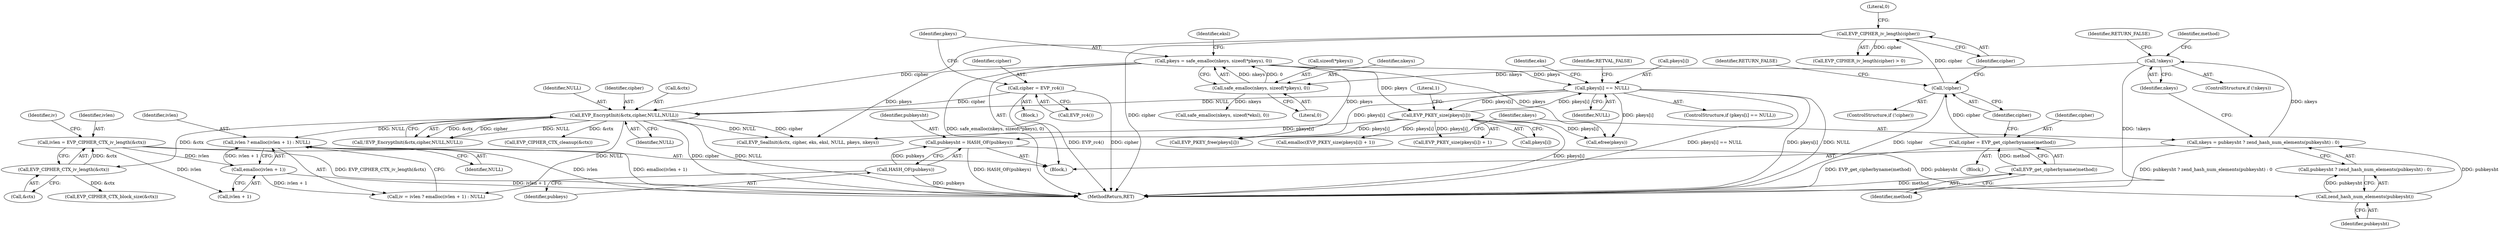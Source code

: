 digraph "0_php_89637c6b41b510c20d262c17483f582f115c66d6@API" {
"1000293" [label="(Call,ivlen ? emalloc(ivlen + 1) : NULL)"];
"1000295" [label="(Call,emalloc(ivlen + 1))"];
"1000286" [label="(Call,ivlen = EVP_CIPHER_CTX_iv_length(&ctx))"];
"1000288" [label="(Call,EVP_CIPHER_CTX_iv_length(&ctx))"];
"1000274" [label="(Call,EVP_EncryptInit(&ctx,cipher,NULL,NULL))"];
"1000177" [label="(Call,cipher = EVP_rc4())"];
"1000170" [label="(Call,EVP_CIPHER_iv_length(cipher))"];
"1000164" [label="(Call,!cipher)"];
"1000159" [label="(Call,cipher = EVP_get_cipherbyname(method))"];
"1000161" [label="(Call,EVP_get_cipherbyname(method))"];
"1000247" [label="(Call,pkeys[i] == NULL)"];
"1000180" [label="(Call,pkeys = safe_emalloc(nkeys, sizeof(*pkeys), 0))"];
"1000182" [label="(Call,safe_emalloc(nkeys, sizeof(*pkeys), 0))"];
"1000152" [label="(Call,!nkeys)"];
"1000144" [label="(Call,nkeys = pubkeysht ? zend_hash_num_elements(pubkeysht) : 0)"];
"1000148" [label="(Call,zend_hash_num_elements(pubkeysht))"];
"1000140" [label="(Call,pubkeysht = HASH_OF(pubkeys))"];
"1000142" [label="(Call,HASH_OF(pubkeys))"];
"1000261" [label="(Call,EVP_PKEY_size(pkeys[i]))"];
"1000278" [label="(Identifier,NULL)"];
"1000146" [label="(Call,pubkeysht ? zend_hash_num_elements(pubkeysht) : 0)"];
"1000178" [label="(Identifier,cipher)"];
"1000314" [label="(Call,EVP_SealInit(&ctx, cipher, eks, eksl, NULL, pkeys, nkeys))"];
"1000287" [label="(Identifier,ivlen)"];
"1000260" [label="(Call,EVP_PKEY_size(pkeys[i]) + 1)"];
"1000181" [label="(Identifier,pkeys)"];
"1000177" [label="(Call,cipher = EVP_rc4())"];
"1000305" [label="(Call,EVP_CIPHER_CTX_block_size(&ctx))"];
"1000279" [label="(Identifier,NULL)"];
"1000171" [label="(Identifier,cipher)"];
"1000155" [label="(Identifier,RETURN_FALSE)"];
"1000145" [label="(Identifier,nkeys)"];
"1000187" [label="(Literal,0)"];
"1000507" [label="(MethodReturn,RET)"];
"1000149" [label="(Identifier,pubkeysht)"];
"1000292" [label="(Identifier,iv)"];
"1000172" [label="(Literal,0)"];
"1000246" [label="(ControlStructure,if (pkeys[i] == NULL))"];
"1000294" [label="(Identifier,ivlen)"];
"1000141" [label="(Identifier,pubkeysht)"];
"1000163" [label="(ControlStructure,if (!cipher))"];
"1000182" [label="(Call,safe_emalloc(nkeys, sizeof(*pkeys), 0))"];
"1000265" [label="(Literal,1)"];
"1000262" [label="(Call,pkeys[i])"];
"1000295" [label="(Call,emalloc(ivlen + 1))"];
"1000162" [label="(Identifier,method)"];
"1000503" [label="(Call,efree(pkeys))"];
"1000257" [label="(Identifier,eks)"];
"1000261" [label="(Call,EVP_PKEY_size(pkeys[i]))"];
"1000251" [label="(Identifier,NULL)"];
"1000190" [label="(Call,safe_emalloc(nkeys, sizeof(*eksl), 0))"];
"1000157" [label="(Identifier,method)"];
"1000160" [label="(Identifier,cipher)"];
"1000148" [label="(Call,zend_hash_num_elements(pubkeysht))"];
"1000144" [label="(Call,nkeys = pubkeysht ? zend_hash_num_elements(pubkeysht) : 0)"];
"1000176" [label="(Block,)"];
"1000152" [label="(Call,!nkeys)"];
"1000153" [label="(Identifier,nkeys)"];
"1000167" [label="(Identifier,RETURN_FALSE)"];
"1000259" [label="(Call,emalloc(EVP_PKEY_size(pkeys[i]) + 1))"];
"1000293" [label="(Call,ivlen ? emalloc(ivlen + 1) : NULL)"];
"1000273" [label="(Call,!EVP_EncryptInit(&ctx,cipher,NULL,NULL))"];
"1000164" [label="(Call,!cipher)"];
"1000486" [label="(Call,EVP_PKEY_free(pkeys[i]))"];
"1000170" [label="(Call,EVP_CIPHER_iv_length(cipher))"];
"1000253" [label="(Identifier,RETVAL_FALSE)"];
"1000299" [label="(Identifier,NULL)"];
"1000248" [label="(Call,pkeys[i])"];
"1000189" [label="(Identifier,eksl)"];
"1000151" [label="(ControlStructure,if (!nkeys))"];
"1000277" [label="(Identifier,cipher)"];
"1000142" [label="(Call,HASH_OF(pubkeys))"];
"1000158" [label="(Block,)"];
"1000143" [label="(Identifier,pubkeys)"];
"1000288" [label="(Call,EVP_CIPHER_CTX_iv_length(&ctx))"];
"1000107" [label="(Block,)"];
"1000247" [label="(Call,pkeys[i] == NULL)"];
"1000291" [label="(Call,iv = ivlen ? emalloc(ivlen + 1) : NULL)"];
"1000180" [label="(Call,pkeys = safe_emalloc(nkeys, sizeof(*pkeys), 0))"];
"1000286" [label="(Call,ivlen = EVP_CIPHER_CTX_iv_length(&ctx))"];
"1000140" [label="(Call,pubkeysht = HASH_OF(pubkeys))"];
"1000296" [label="(Call,ivlen + 1)"];
"1000179" [label="(Call,EVP_rc4())"];
"1000165" [label="(Identifier,cipher)"];
"1000159" [label="(Call,cipher = EVP_get_cipherbyname(method))"];
"1000183" [label="(Identifier,nkeys)"];
"1000289" [label="(Call,&ctx)"];
"1000275" [label="(Call,&ctx)"];
"1000169" [label="(Call,EVP_CIPHER_iv_length(cipher) > 0)"];
"1000274" [label="(Call,EVP_EncryptInit(&ctx,cipher,NULL,NULL))"];
"1000184" [label="(Call,sizeof(*pkeys))"];
"1000161" [label="(Call,EVP_get_cipherbyname(method))"];
"1000282" [label="(Call,EVP_CIPHER_CTX_cleanup(&ctx))"];
"1000293" -> "1000291"  [label="AST: "];
"1000293" -> "1000295"  [label="CFG: "];
"1000293" -> "1000299"  [label="CFG: "];
"1000294" -> "1000293"  [label="AST: "];
"1000295" -> "1000293"  [label="AST: "];
"1000299" -> "1000293"  [label="AST: "];
"1000291" -> "1000293"  [label="CFG: "];
"1000293" -> "1000507"  [label="DDG: ivlen"];
"1000293" -> "1000507"  [label="DDG: emalloc(ivlen + 1)"];
"1000295" -> "1000293"  [label="DDG: ivlen + 1"];
"1000274" -> "1000293"  [label="DDG: NULL"];
"1000295" -> "1000296"  [label="CFG: "];
"1000296" -> "1000295"  [label="AST: "];
"1000295" -> "1000507"  [label="DDG: ivlen + 1"];
"1000295" -> "1000291"  [label="DDG: ivlen + 1"];
"1000286" -> "1000295"  [label="DDG: ivlen"];
"1000286" -> "1000107"  [label="AST: "];
"1000286" -> "1000288"  [label="CFG: "];
"1000287" -> "1000286"  [label="AST: "];
"1000288" -> "1000286"  [label="AST: "];
"1000292" -> "1000286"  [label="CFG: "];
"1000286" -> "1000507"  [label="DDG: EVP_CIPHER_CTX_iv_length(&ctx)"];
"1000288" -> "1000286"  [label="DDG: &ctx"];
"1000286" -> "1000296"  [label="DDG: ivlen"];
"1000288" -> "1000289"  [label="CFG: "];
"1000289" -> "1000288"  [label="AST: "];
"1000274" -> "1000288"  [label="DDG: &ctx"];
"1000288" -> "1000305"  [label="DDG: &ctx"];
"1000274" -> "1000273"  [label="AST: "];
"1000274" -> "1000279"  [label="CFG: "];
"1000275" -> "1000274"  [label="AST: "];
"1000277" -> "1000274"  [label="AST: "];
"1000278" -> "1000274"  [label="AST: "];
"1000279" -> "1000274"  [label="AST: "];
"1000273" -> "1000274"  [label="CFG: "];
"1000274" -> "1000507"  [label="DDG: NULL"];
"1000274" -> "1000507"  [label="DDG: cipher"];
"1000274" -> "1000273"  [label="DDG: &ctx"];
"1000274" -> "1000273"  [label="DDG: cipher"];
"1000274" -> "1000273"  [label="DDG: NULL"];
"1000177" -> "1000274"  [label="DDG: cipher"];
"1000170" -> "1000274"  [label="DDG: cipher"];
"1000247" -> "1000274"  [label="DDG: NULL"];
"1000274" -> "1000282"  [label="DDG: &ctx"];
"1000274" -> "1000291"  [label="DDG: NULL"];
"1000274" -> "1000314"  [label="DDG: cipher"];
"1000274" -> "1000314"  [label="DDG: NULL"];
"1000177" -> "1000176"  [label="AST: "];
"1000177" -> "1000179"  [label="CFG: "];
"1000178" -> "1000177"  [label="AST: "];
"1000179" -> "1000177"  [label="AST: "];
"1000181" -> "1000177"  [label="CFG: "];
"1000177" -> "1000507"  [label="DDG: cipher"];
"1000177" -> "1000507"  [label="DDG: EVP_rc4()"];
"1000170" -> "1000169"  [label="AST: "];
"1000170" -> "1000171"  [label="CFG: "];
"1000171" -> "1000170"  [label="AST: "];
"1000172" -> "1000170"  [label="CFG: "];
"1000170" -> "1000507"  [label="DDG: cipher"];
"1000170" -> "1000169"  [label="DDG: cipher"];
"1000164" -> "1000170"  [label="DDG: cipher"];
"1000164" -> "1000163"  [label="AST: "];
"1000164" -> "1000165"  [label="CFG: "];
"1000165" -> "1000164"  [label="AST: "];
"1000167" -> "1000164"  [label="CFG: "];
"1000171" -> "1000164"  [label="CFG: "];
"1000164" -> "1000507"  [label="DDG: !cipher"];
"1000159" -> "1000164"  [label="DDG: cipher"];
"1000159" -> "1000158"  [label="AST: "];
"1000159" -> "1000161"  [label="CFG: "];
"1000160" -> "1000159"  [label="AST: "];
"1000161" -> "1000159"  [label="AST: "];
"1000165" -> "1000159"  [label="CFG: "];
"1000159" -> "1000507"  [label="DDG: EVP_get_cipherbyname(method)"];
"1000161" -> "1000159"  [label="DDG: method"];
"1000161" -> "1000162"  [label="CFG: "];
"1000162" -> "1000161"  [label="AST: "];
"1000161" -> "1000507"  [label="DDG: method"];
"1000247" -> "1000246"  [label="AST: "];
"1000247" -> "1000251"  [label="CFG: "];
"1000248" -> "1000247"  [label="AST: "];
"1000251" -> "1000247"  [label="AST: "];
"1000253" -> "1000247"  [label="CFG: "];
"1000257" -> "1000247"  [label="CFG: "];
"1000247" -> "1000507"  [label="DDG: pkeys[i]"];
"1000247" -> "1000507"  [label="DDG: NULL"];
"1000247" -> "1000507"  [label="DDG: pkeys[i] == NULL"];
"1000180" -> "1000247"  [label="DDG: pkeys"];
"1000261" -> "1000247"  [label="DDG: pkeys[i]"];
"1000247" -> "1000261"  [label="DDG: pkeys[i]"];
"1000247" -> "1000486"  [label="DDG: pkeys[i]"];
"1000247" -> "1000503"  [label="DDG: pkeys[i]"];
"1000180" -> "1000107"  [label="AST: "];
"1000180" -> "1000182"  [label="CFG: "];
"1000181" -> "1000180"  [label="AST: "];
"1000182" -> "1000180"  [label="AST: "];
"1000189" -> "1000180"  [label="CFG: "];
"1000180" -> "1000507"  [label="DDG: safe_emalloc(nkeys, sizeof(*pkeys), 0)"];
"1000182" -> "1000180"  [label="DDG: nkeys"];
"1000182" -> "1000180"  [label="DDG: 0"];
"1000180" -> "1000261"  [label="DDG: pkeys"];
"1000180" -> "1000314"  [label="DDG: pkeys"];
"1000180" -> "1000486"  [label="DDG: pkeys"];
"1000180" -> "1000503"  [label="DDG: pkeys"];
"1000182" -> "1000187"  [label="CFG: "];
"1000183" -> "1000182"  [label="AST: "];
"1000184" -> "1000182"  [label="AST: "];
"1000187" -> "1000182"  [label="AST: "];
"1000152" -> "1000182"  [label="DDG: nkeys"];
"1000182" -> "1000190"  [label="DDG: nkeys"];
"1000152" -> "1000151"  [label="AST: "];
"1000152" -> "1000153"  [label="CFG: "];
"1000153" -> "1000152"  [label="AST: "];
"1000155" -> "1000152"  [label="CFG: "];
"1000157" -> "1000152"  [label="CFG: "];
"1000152" -> "1000507"  [label="DDG: !nkeys"];
"1000144" -> "1000152"  [label="DDG: nkeys"];
"1000144" -> "1000107"  [label="AST: "];
"1000144" -> "1000146"  [label="CFG: "];
"1000145" -> "1000144"  [label="AST: "];
"1000146" -> "1000144"  [label="AST: "];
"1000153" -> "1000144"  [label="CFG: "];
"1000144" -> "1000507"  [label="DDG: pubkeysht ? zend_hash_num_elements(pubkeysht) : 0"];
"1000148" -> "1000144"  [label="DDG: pubkeysht"];
"1000148" -> "1000146"  [label="AST: "];
"1000148" -> "1000149"  [label="CFG: "];
"1000149" -> "1000148"  [label="AST: "];
"1000146" -> "1000148"  [label="CFG: "];
"1000148" -> "1000146"  [label="DDG: pubkeysht"];
"1000140" -> "1000148"  [label="DDG: pubkeysht"];
"1000140" -> "1000107"  [label="AST: "];
"1000140" -> "1000142"  [label="CFG: "];
"1000141" -> "1000140"  [label="AST: "];
"1000142" -> "1000140"  [label="AST: "];
"1000145" -> "1000140"  [label="CFG: "];
"1000140" -> "1000507"  [label="DDG: HASH_OF(pubkeys)"];
"1000142" -> "1000140"  [label="DDG: pubkeys"];
"1000142" -> "1000143"  [label="CFG: "];
"1000143" -> "1000142"  [label="AST: "];
"1000142" -> "1000507"  [label="DDG: pubkeys"];
"1000261" -> "1000260"  [label="AST: "];
"1000261" -> "1000262"  [label="CFG: "];
"1000262" -> "1000261"  [label="AST: "];
"1000265" -> "1000261"  [label="CFG: "];
"1000261" -> "1000507"  [label="DDG: pkeys[i]"];
"1000261" -> "1000259"  [label="DDG: pkeys[i]"];
"1000261" -> "1000260"  [label="DDG: pkeys[i]"];
"1000261" -> "1000314"  [label="DDG: pkeys[i]"];
"1000261" -> "1000486"  [label="DDG: pkeys[i]"];
"1000261" -> "1000503"  [label="DDG: pkeys[i]"];
}
